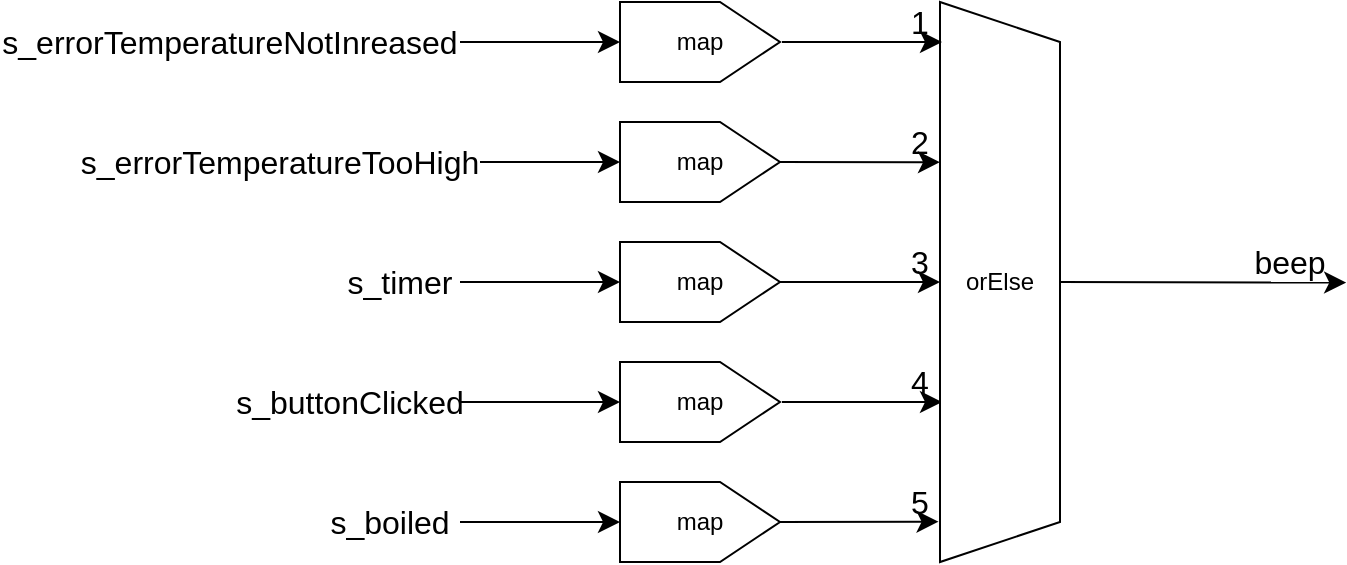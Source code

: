 <mxfile version="24.7.7">
  <diagram name="ページ1" id="YCx3hg9jfiNZ_5x6gcRE">
    <mxGraphModel dx="960" dy="727" grid="1" gridSize="10" guides="1" tooltips="1" connect="1" arrows="1" fold="1" page="0" pageScale="1" pageWidth="827" pageHeight="1169" math="0" shadow="0">
      <root>
        <mxCell id="0" />
        <mxCell id="1" parent="0" />
        <mxCell id="OzIbScmcTYGJpyeyJzgV-13" style="edgeStyle=none;curved=1;rounded=0;orthogonalLoop=1;jettySize=auto;html=1;fontSize=12;startSize=8;endSize=8;" edge="1" parent="1" source="OzIbScmcTYGJpyeyJzgV-1" target="OzIbScmcTYGJpyeyJzgV-10">
          <mxGeometry relative="1" as="geometry" />
        </mxCell>
        <mxCell id="OzIbScmcTYGJpyeyJzgV-1" value="s_errorTemperatureNotInreased" style="text;html=1;align=center;verticalAlign=middle;whiteSpace=wrap;rounded=0;fontSize=16;" vertex="1" parent="1">
          <mxGeometry x="-190" y="50" width="230" height="20" as="geometry" />
        </mxCell>
        <mxCell id="OzIbScmcTYGJpyeyJzgV-14" style="edgeStyle=none;curved=1;rounded=0;orthogonalLoop=1;jettySize=auto;html=1;fontSize=12;startSize=8;endSize=8;" edge="1" parent="1" source="OzIbScmcTYGJpyeyJzgV-2" target="OzIbScmcTYGJpyeyJzgV-6">
          <mxGeometry relative="1" as="geometry" />
        </mxCell>
        <mxCell id="OzIbScmcTYGJpyeyJzgV-2" value="s_errorTemperatureTooHigh" style="text;html=1;align=center;verticalAlign=middle;whiteSpace=wrap;rounded=0;fontSize=16;" vertex="1" parent="1">
          <mxGeometry x="-150" y="110" width="200" height="20" as="geometry" />
        </mxCell>
        <mxCell id="OzIbScmcTYGJpyeyJzgV-15" style="edgeStyle=none;curved=1;rounded=0;orthogonalLoop=1;jettySize=auto;html=1;entryX=0.5;entryY=0;entryDx=0;entryDy=0;fontSize=12;startSize=8;endSize=8;" edge="1" parent="1" source="OzIbScmcTYGJpyeyJzgV-3" target="OzIbScmcTYGJpyeyJzgV-8">
          <mxGeometry relative="1" as="geometry" />
        </mxCell>
        <mxCell id="OzIbScmcTYGJpyeyJzgV-3" value="s_timer" style="text;html=1;align=center;verticalAlign=middle;whiteSpace=wrap;rounded=0;fontSize=16;" vertex="1" parent="1">
          <mxGeometry x="-20" y="170" width="60" height="20" as="geometry" />
        </mxCell>
        <mxCell id="OzIbScmcTYGJpyeyJzgV-16" style="edgeStyle=none;curved=1;rounded=0;orthogonalLoop=1;jettySize=auto;html=1;entryX=0.5;entryY=0;entryDx=0;entryDy=0;fontSize=12;startSize=8;endSize=8;" edge="1" parent="1" source="OzIbScmcTYGJpyeyJzgV-4" target="OzIbScmcTYGJpyeyJzgV-11">
          <mxGeometry relative="1" as="geometry" />
        </mxCell>
        <mxCell id="OzIbScmcTYGJpyeyJzgV-4" value="s_buttonClicked" style="text;html=1;align=center;verticalAlign=middle;whiteSpace=wrap;rounded=0;fontSize=16;" vertex="1" parent="1">
          <mxGeometry x="-70" y="230" width="110" height="20" as="geometry" />
        </mxCell>
        <mxCell id="OzIbScmcTYGJpyeyJzgV-17" style="edgeStyle=none;curved=1;rounded=0;orthogonalLoop=1;jettySize=auto;html=1;fontSize=12;startSize=8;endSize=8;" edge="1" parent="1" source="OzIbScmcTYGJpyeyJzgV-5" target="OzIbScmcTYGJpyeyJzgV-9">
          <mxGeometry relative="1" as="geometry" />
        </mxCell>
        <mxCell id="OzIbScmcTYGJpyeyJzgV-5" value="s_boiled" style="text;html=1;align=center;verticalAlign=middle;whiteSpace=wrap;rounded=0;fontSize=16;" vertex="1" parent="1">
          <mxGeometry x="-30" y="290" width="70" height="20" as="geometry" />
        </mxCell>
        <mxCell id="OzIbScmcTYGJpyeyJzgV-6" value="map" style="shape=offPageConnector;whiteSpace=wrap;html=1;direction=north;" vertex="1" parent="1">
          <mxGeometry x="120" y="100" width="80" height="40" as="geometry" />
        </mxCell>
        <mxCell id="OzIbScmcTYGJpyeyJzgV-23" style="edgeStyle=none;curved=1;rounded=0;orthogonalLoop=1;jettySize=auto;html=1;entryX=0.5;entryY=1;entryDx=0;entryDy=0;fontSize=12;startSize=8;endSize=8;" edge="1" parent="1" source="OzIbScmcTYGJpyeyJzgV-8" target="OzIbScmcTYGJpyeyJzgV-18">
          <mxGeometry relative="1" as="geometry" />
        </mxCell>
        <mxCell id="OzIbScmcTYGJpyeyJzgV-8" value="map" style="shape=offPageConnector;whiteSpace=wrap;html=1;direction=north;" vertex="1" parent="1">
          <mxGeometry x="120" y="160" width="80" height="40" as="geometry" />
        </mxCell>
        <mxCell id="OzIbScmcTYGJpyeyJzgV-9" value="map" style="shape=offPageConnector;whiteSpace=wrap;html=1;direction=north;" vertex="1" parent="1">
          <mxGeometry x="120" y="280" width="80" height="40" as="geometry" />
        </mxCell>
        <mxCell id="OzIbScmcTYGJpyeyJzgV-10" value="map" style="shape=offPageConnector;whiteSpace=wrap;html=1;direction=north;" vertex="1" parent="1">
          <mxGeometry x="120" y="40" width="80" height="40" as="geometry" />
        </mxCell>
        <mxCell id="OzIbScmcTYGJpyeyJzgV-24" style="edgeStyle=none;curved=1;rounded=0;orthogonalLoop=1;jettySize=auto;html=1;fontSize=12;startSize=8;endSize=8;exitX=0.5;exitY=1;exitDx=0;exitDy=0;" edge="1" parent="1">
          <mxGeometry relative="1" as="geometry">
            <mxPoint x="281.0" y="240.0" as="targetPoint" />
            <mxPoint x="201.0" y="240.0" as="sourcePoint" />
          </mxGeometry>
        </mxCell>
        <mxCell id="OzIbScmcTYGJpyeyJzgV-11" value="map" style="shape=offPageConnector;whiteSpace=wrap;html=1;direction=north;" vertex="1" parent="1">
          <mxGeometry x="120" y="220" width="80" height="40" as="geometry" />
        </mxCell>
        <mxCell id="OzIbScmcTYGJpyeyJzgV-31" style="edgeStyle=none;curved=1;rounded=0;orthogonalLoop=1;jettySize=auto;html=1;exitX=0.5;exitY=0;exitDx=0;exitDy=0;fontSize=12;startSize=8;endSize=8;" edge="1" parent="1" source="OzIbScmcTYGJpyeyJzgV-18">
          <mxGeometry relative="1" as="geometry">
            <mxPoint x="483.077" y="180.308" as="targetPoint" />
          </mxGeometry>
        </mxCell>
        <mxCell id="OzIbScmcTYGJpyeyJzgV-18" value="orElse" style="shape=trapezoid;perimeter=trapezoidPerimeter;whiteSpace=wrap;html=1;fixedSize=1;direction=south;" vertex="1" parent="1">
          <mxGeometry x="280" y="40" width="60" height="280" as="geometry" />
        </mxCell>
        <mxCell id="OzIbScmcTYGJpyeyJzgV-21" style="edgeStyle=none;curved=1;rounded=0;orthogonalLoop=1;jettySize=auto;html=1;exitX=0.5;exitY=1;exitDx=0;exitDy=0;fontSize=12;startSize=8;endSize=8;" edge="1" parent="1">
          <mxGeometry relative="1" as="geometry">
            <mxPoint x="201.0" y="60" as="sourcePoint" />
            <mxPoint x="281" y="60" as="targetPoint" />
          </mxGeometry>
        </mxCell>
        <mxCell id="OzIbScmcTYGJpyeyJzgV-22" style="edgeStyle=none;curved=1;rounded=0;orthogonalLoop=1;jettySize=auto;html=1;entryX=0.286;entryY=1;entryDx=0;entryDy=0;entryPerimeter=0;fontSize=12;startSize=8;endSize=8;" edge="1" parent="1" source="OzIbScmcTYGJpyeyJzgV-6" target="OzIbScmcTYGJpyeyJzgV-18">
          <mxGeometry relative="1" as="geometry" />
        </mxCell>
        <mxCell id="OzIbScmcTYGJpyeyJzgV-25" style="edgeStyle=none;curved=1;rounded=0;orthogonalLoop=1;jettySize=auto;html=1;entryX=0.928;entryY=1.012;entryDx=0;entryDy=0;entryPerimeter=0;fontSize=12;startSize=8;endSize=8;" edge="1" parent="1" source="OzIbScmcTYGJpyeyJzgV-9" target="OzIbScmcTYGJpyeyJzgV-18">
          <mxGeometry relative="1" as="geometry" />
        </mxCell>
        <mxCell id="OzIbScmcTYGJpyeyJzgV-26" value="1" style="text;html=1;align=center;verticalAlign=middle;whiteSpace=wrap;rounded=0;fontSize=16;" vertex="1" parent="1">
          <mxGeometry x="260" y="40" width="20" height="20" as="geometry" />
        </mxCell>
        <mxCell id="OzIbScmcTYGJpyeyJzgV-27" value="2" style="text;html=1;align=center;verticalAlign=middle;whiteSpace=wrap;rounded=0;fontSize=16;" vertex="1" parent="1">
          <mxGeometry x="260" y="100" width="20" height="20" as="geometry" />
        </mxCell>
        <mxCell id="OzIbScmcTYGJpyeyJzgV-28" value="3" style="text;html=1;align=center;verticalAlign=middle;whiteSpace=wrap;rounded=0;fontSize=16;" vertex="1" parent="1">
          <mxGeometry x="260" y="160" width="20" height="20" as="geometry" />
        </mxCell>
        <mxCell id="OzIbScmcTYGJpyeyJzgV-29" value="4" style="text;html=1;align=center;verticalAlign=middle;whiteSpace=wrap;rounded=0;fontSize=16;" vertex="1" parent="1">
          <mxGeometry x="260" y="220" width="20" height="20" as="geometry" />
        </mxCell>
        <mxCell id="OzIbScmcTYGJpyeyJzgV-30" value="5" style="text;html=1;align=center;verticalAlign=middle;whiteSpace=wrap;rounded=0;fontSize=16;" vertex="1" parent="1">
          <mxGeometry x="260" y="280" width="20" height="20" as="geometry" />
        </mxCell>
        <mxCell id="OzIbScmcTYGJpyeyJzgV-33" value="beep" style="text;html=1;align=center;verticalAlign=middle;whiteSpace=wrap;rounded=0;fontSize=16;" vertex="1" parent="1">
          <mxGeometry x="430" y="160" width="50" height="20" as="geometry" />
        </mxCell>
      </root>
    </mxGraphModel>
  </diagram>
</mxfile>
